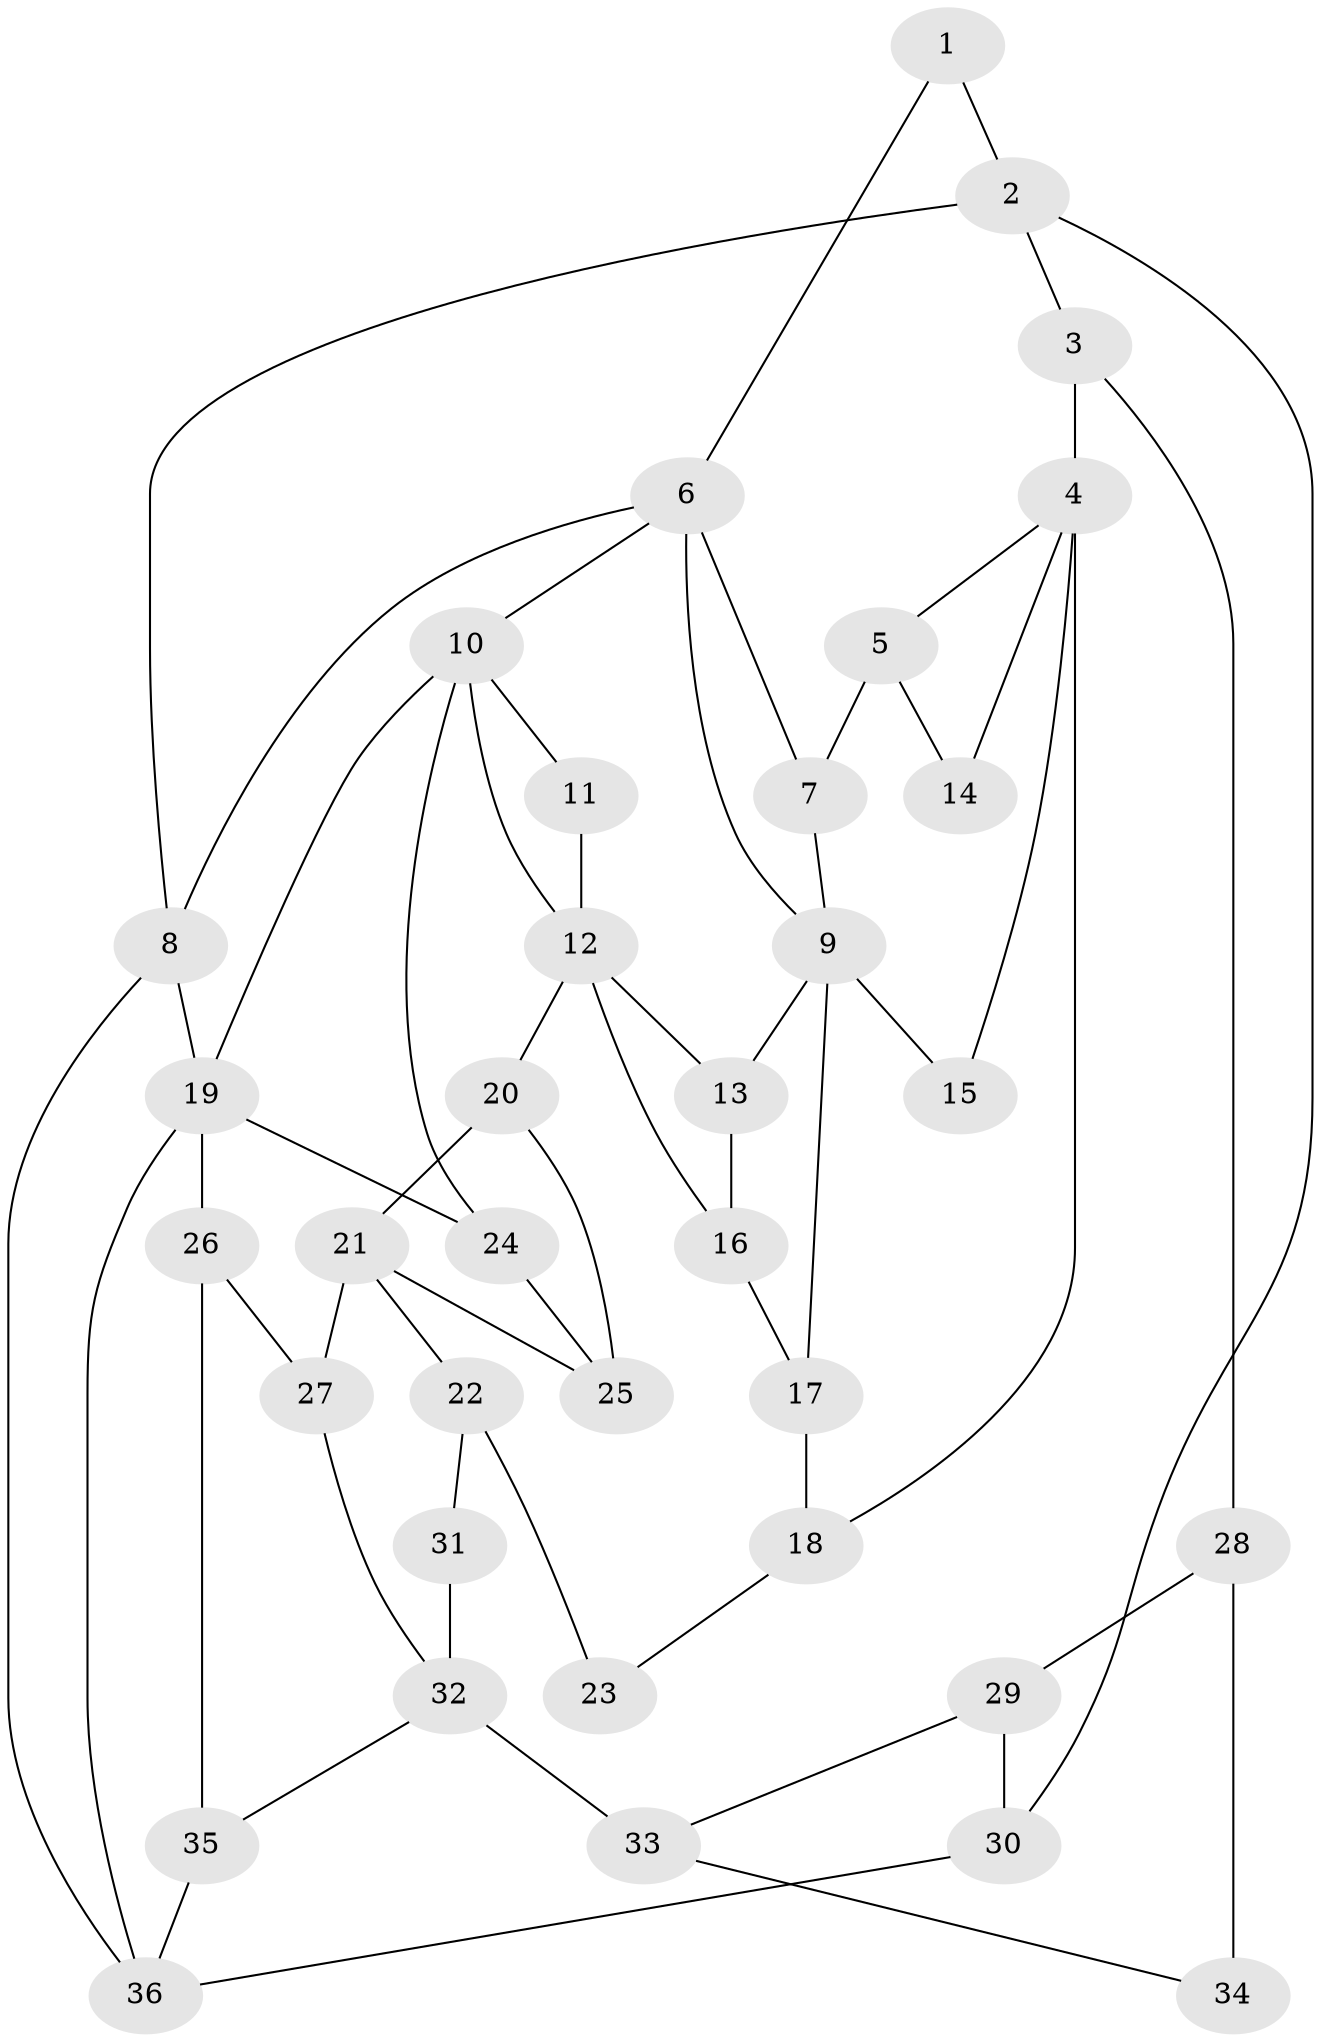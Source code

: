 // original degree distribution, {3: 0.027777777777777776, 5: 0.5555555555555556, 4: 0.2222222222222222, 6: 0.19444444444444445}
// Generated by graph-tools (version 1.1) at 2025/38/03/09/25 02:38:22]
// undirected, 36 vertices, 59 edges
graph export_dot {
graph [start="1"]
  node [color=gray90,style=filled];
  1;
  2;
  3;
  4;
  5;
  6;
  7;
  8;
  9;
  10;
  11;
  12;
  13;
  14;
  15;
  16;
  17;
  18;
  19;
  20;
  21;
  22;
  23;
  24;
  25;
  26;
  27;
  28;
  29;
  30;
  31;
  32;
  33;
  34;
  35;
  36;
  1 -- 2 [weight=1.0];
  1 -- 6 [weight=1.0];
  2 -- 3 [weight=1.0];
  2 -- 8 [weight=1.0];
  2 -- 30 [weight=1.0];
  3 -- 4 [weight=2.0];
  3 -- 28 [weight=2.0];
  4 -- 5 [weight=1.0];
  4 -- 14 [weight=1.0];
  4 -- 15 [weight=1.0];
  4 -- 18 [weight=1.0];
  5 -- 7 [weight=1.0];
  5 -- 14 [weight=2.0];
  6 -- 7 [weight=1.0];
  6 -- 8 [weight=1.0];
  6 -- 9 [weight=1.0];
  6 -- 10 [weight=1.0];
  7 -- 9 [weight=1.0];
  8 -- 19 [weight=1.0];
  8 -- 36 [weight=1.0];
  9 -- 13 [weight=1.0];
  9 -- 15 [weight=2.0];
  9 -- 17 [weight=1.0];
  10 -- 11 [weight=1.0];
  10 -- 12 [weight=1.0];
  10 -- 19 [weight=1.0];
  10 -- 24 [weight=1.0];
  11 -- 12 [weight=2.0];
  12 -- 13 [weight=1.0];
  12 -- 16 [weight=1.0];
  12 -- 20 [weight=1.0];
  13 -- 16 [weight=1.0];
  16 -- 17 [weight=1.0];
  17 -- 18 [weight=1.0];
  18 -- 23 [weight=1.0];
  19 -- 24 [weight=1.0];
  19 -- 26 [weight=2.0];
  19 -- 36 [weight=1.0];
  20 -- 21 [weight=1.0];
  20 -- 25 [weight=1.0];
  21 -- 22 [weight=2.0];
  21 -- 25 [weight=1.0];
  21 -- 27 [weight=2.0];
  22 -- 23 [weight=2.0];
  22 -- 31 [weight=1.0];
  24 -- 25 [weight=1.0];
  26 -- 27 [weight=1.0];
  26 -- 35 [weight=1.0];
  27 -- 32 [weight=1.0];
  28 -- 29 [weight=2.0];
  28 -- 34 [weight=2.0];
  29 -- 30 [weight=2.0];
  29 -- 33 [weight=1.0];
  30 -- 36 [weight=1.0];
  31 -- 32 [weight=2.0];
  32 -- 33 [weight=2.0];
  32 -- 35 [weight=1.0];
  33 -- 34 [weight=1.0];
  35 -- 36 [weight=1.0];
}
